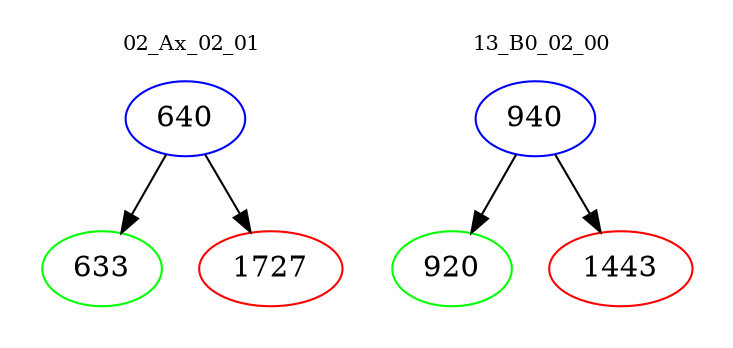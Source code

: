 digraph{
subgraph cluster_0 {
color = white
label = "02_Ax_02_01";
fontsize=10;
T0_640 [label="640", color="blue"]
T0_640 -> T0_633 [color="black"]
T0_633 [label="633", color="green"]
T0_640 -> T0_1727 [color="black"]
T0_1727 [label="1727", color="red"]
}
subgraph cluster_1 {
color = white
label = "13_B0_02_00";
fontsize=10;
T1_940 [label="940", color="blue"]
T1_940 -> T1_920 [color="black"]
T1_920 [label="920", color="green"]
T1_940 -> T1_1443 [color="black"]
T1_1443 [label="1443", color="red"]
}
}
